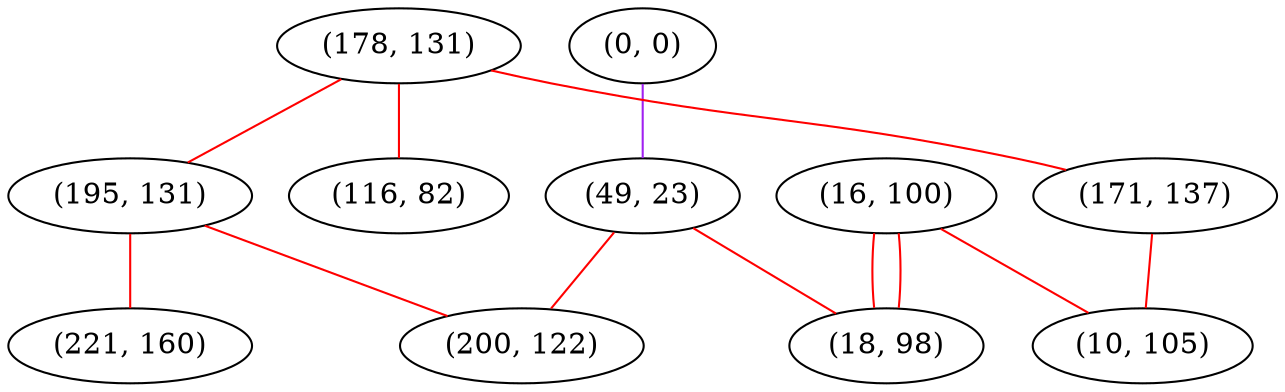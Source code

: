 graph "" {
"(0, 0)";
"(178, 131)";
"(195, 131)";
"(16, 100)";
"(171, 137)";
"(221, 160)";
"(49, 23)";
"(116, 82)";
"(200, 122)";
"(10, 105)";
"(18, 98)";
"(0, 0)" -- "(49, 23)"  [color=purple, key=0, weight=4];
"(178, 131)" -- "(116, 82)"  [color=red, key=0, weight=1];
"(178, 131)" -- "(171, 137)"  [color=red, key=0, weight=1];
"(178, 131)" -- "(195, 131)"  [color=red, key=0, weight=1];
"(195, 131)" -- "(200, 122)"  [color=red, key=0, weight=1];
"(195, 131)" -- "(221, 160)"  [color=red, key=0, weight=1];
"(16, 100)" -- "(10, 105)"  [color=red, key=0, weight=1];
"(16, 100)" -- "(18, 98)"  [color=red, key=0, weight=1];
"(16, 100)" -- "(18, 98)"  [color=red, key=1, weight=1];
"(171, 137)" -- "(10, 105)"  [color=red, key=0, weight=1];
"(49, 23)" -- "(200, 122)"  [color=red, key=0, weight=1];
"(49, 23)" -- "(18, 98)"  [color=red, key=0, weight=1];
}
